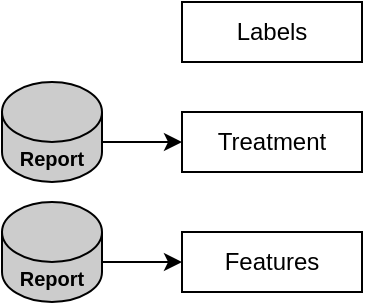 <mxfile version="22.1.18" type="github">
  <diagram name="第 1 页" id="_KGyoC1ufbTMsVG9WjTH">
    <mxGraphModel dx="1039" dy="603" grid="1" gridSize="10" guides="1" tooltips="1" connect="1" arrows="1" fold="1" page="1" pageScale="1" pageWidth="827" pageHeight="1169" math="0" shadow="0">
      <root>
        <mxCell id="0" />
        <mxCell id="1" parent="0" />
        <mxCell id="uBipdBVokxf97rr1Bi9E-4" value="Labels" style="rounded=0;whiteSpace=wrap;html=1;fillColor=#FFFFFF;" vertex="1" parent="1">
          <mxGeometry x="170" y="230" width="90" height="30" as="geometry" />
        </mxCell>
        <mxCell id="uBipdBVokxf97rr1Bi9E-5" value="Treatment" style="rounded=0;whiteSpace=wrap;html=1;fillColor=#FFFFFF;" vertex="1" parent="1">
          <mxGeometry x="170" y="285" width="90" height="30" as="geometry" />
        </mxCell>
        <mxCell id="uBipdBVokxf97rr1Bi9E-6" value="Features" style="rounded=0;whiteSpace=wrap;html=1;fillColor=#FFFFFF;" vertex="1" parent="1">
          <mxGeometry x="170" y="345" width="90" height="30" as="geometry" />
        </mxCell>
        <mxCell id="uBipdBVokxf97rr1Bi9E-12" style="edgeStyle=orthogonalEdgeStyle;rounded=0;orthogonalLoop=1;jettySize=auto;html=1;exitX=1;exitY=0;exitDx=0;exitDy=30;exitPerimeter=0;entryX=0;entryY=0.5;entryDx=0;entryDy=0;" edge="1" parent="1" source="uBipdBVokxf97rr1Bi9E-8" target="uBipdBVokxf97rr1Bi9E-5">
          <mxGeometry relative="1" as="geometry" />
        </mxCell>
        <mxCell id="uBipdBVokxf97rr1Bi9E-8" value="&lt;span style=&quot;font-size: 10px;&quot;&gt;Report&lt;/span&gt;" style="shape=cylinder3;whiteSpace=wrap;html=1;boundedLbl=1;backgroundOutline=1;size=15;fillColor=#CCCCCC;fontStyle=1" vertex="1" parent="1">
          <mxGeometry x="80" y="270" width="50" height="50" as="geometry" />
        </mxCell>
        <mxCell id="uBipdBVokxf97rr1Bi9E-13" style="edgeStyle=orthogonalEdgeStyle;rounded=0;orthogonalLoop=1;jettySize=auto;html=1;exitX=1;exitY=0;exitDx=0;exitDy=30;exitPerimeter=0;entryX=0;entryY=0.5;entryDx=0;entryDy=0;" edge="1" parent="1" source="uBipdBVokxf97rr1Bi9E-10" target="uBipdBVokxf97rr1Bi9E-6">
          <mxGeometry relative="1" as="geometry" />
        </mxCell>
        <mxCell id="uBipdBVokxf97rr1Bi9E-10" value="&lt;span style=&quot;font-size: 10px;&quot;&gt;Report&lt;/span&gt;" style="shape=cylinder3;whiteSpace=wrap;html=1;boundedLbl=1;backgroundOutline=1;size=15;fillColor=#CCCCCC;fontStyle=1" vertex="1" parent="1">
          <mxGeometry x="80" y="330" width="50" height="50" as="geometry" />
        </mxCell>
      </root>
    </mxGraphModel>
  </diagram>
</mxfile>
